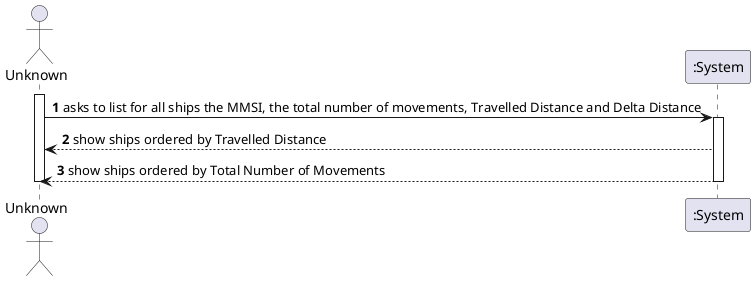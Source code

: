 @startuml
autonumber
actor "Unknown" as OE

activate OE
OE -> ":System" : asks to list for all ships the MMSI, the total number of movements, Travelled Distance and Delta Distance
activate ":System"

":System" --> OE : show ships ordered by Travelled Distance
":System" --> OE : show ships ordered by Total Number of Movements
deactivate ":System"
deactivate OE

@enduml